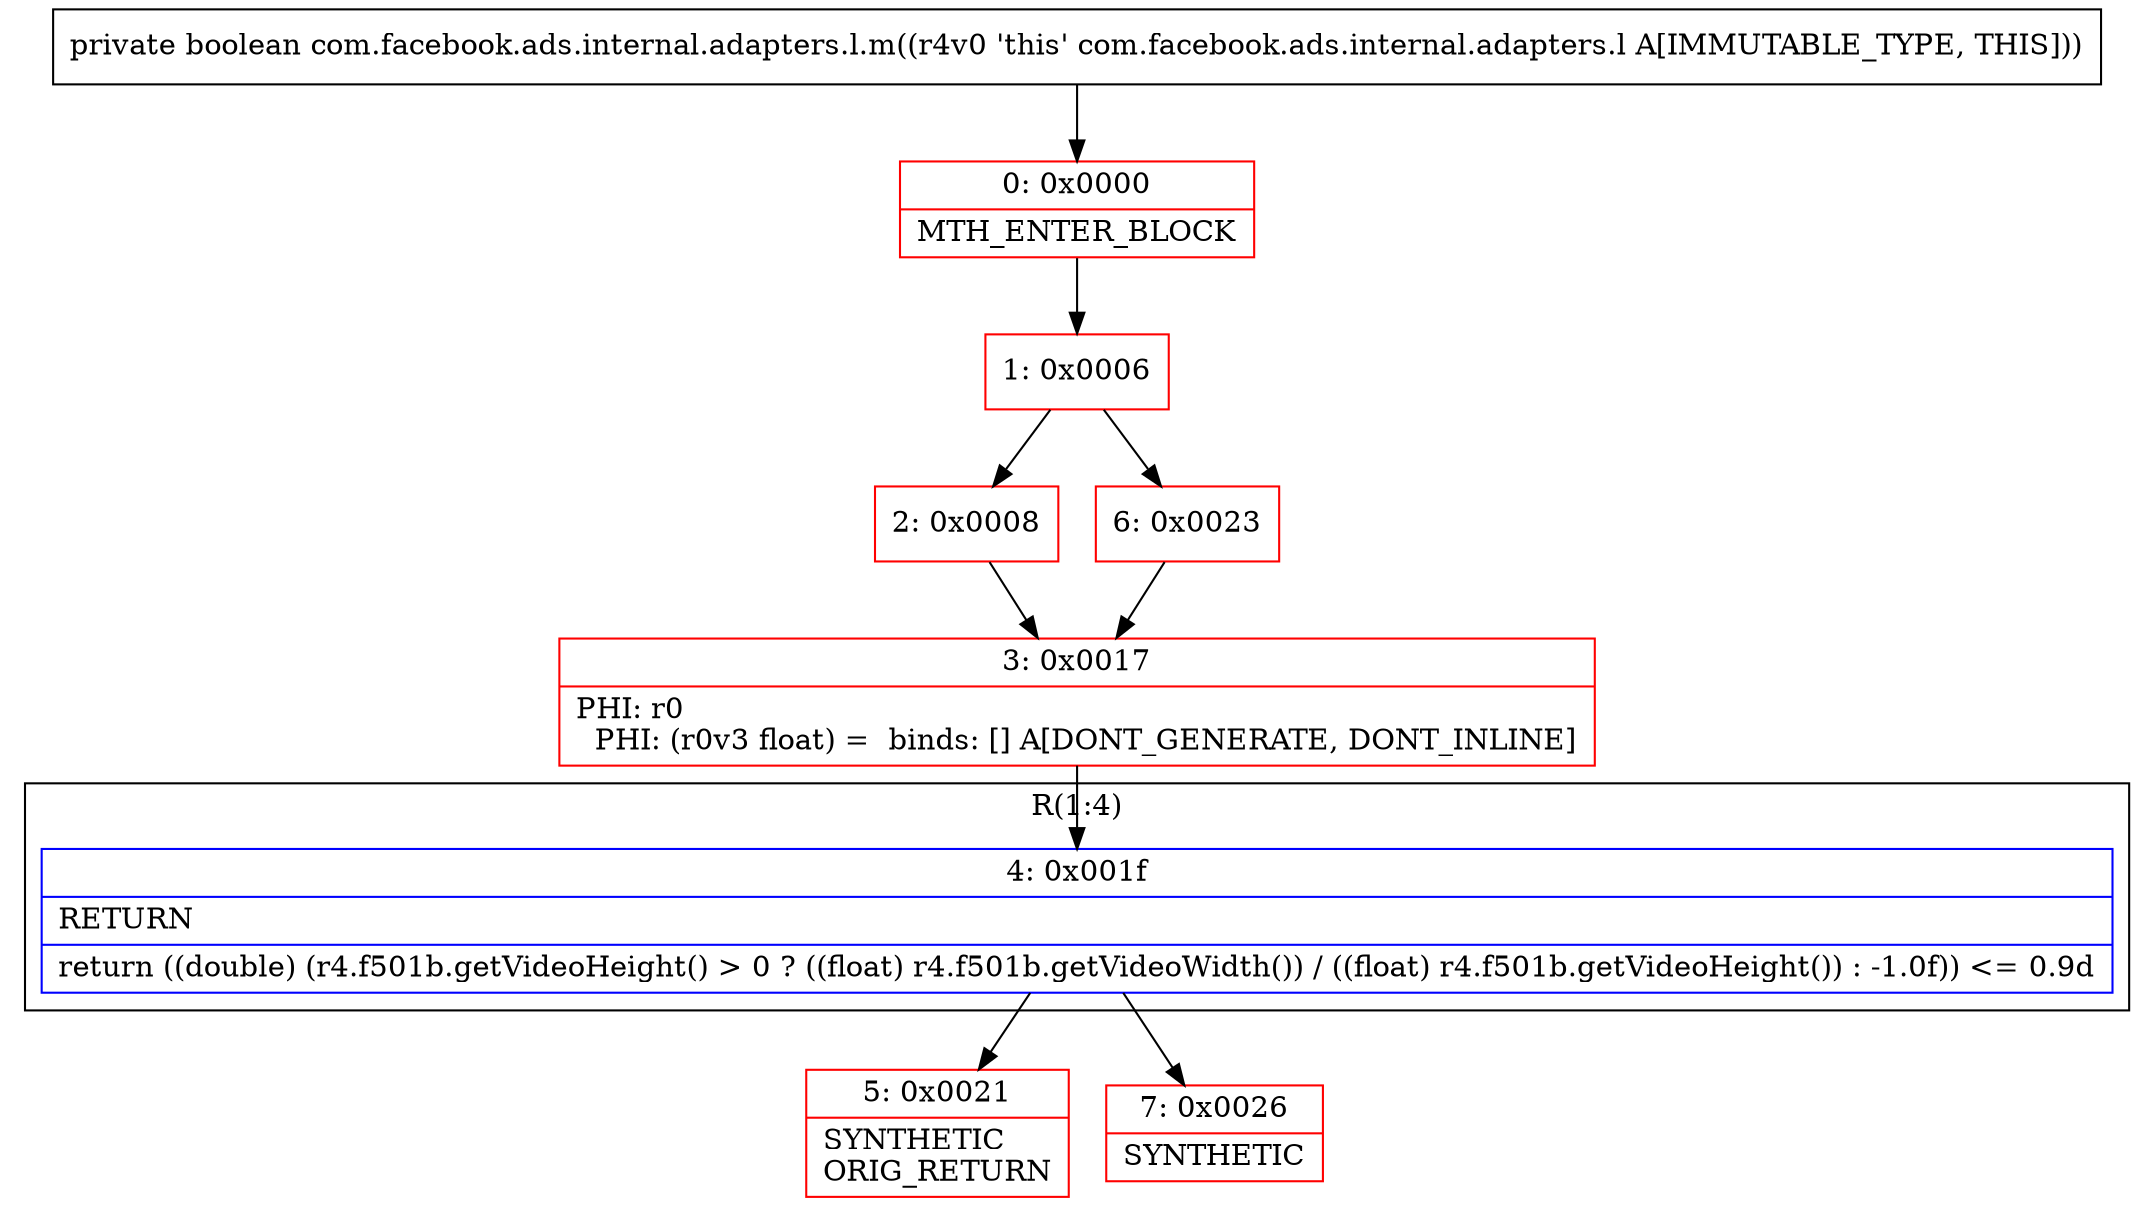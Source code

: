 digraph "CFG forcom.facebook.ads.internal.adapters.l.m()Z" {
subgraph cluster_Region_1532450019 {
label = "R(1:4)";
node [shape=record,color=blue];
Node_4 [shape=record,label="{4\:\ 0x001f|RETURN\l|return ((double) (r4.f501b.getVideoHeight() \> 0 ? ((float) r4.f501b.getVideoWidth()) \/ ((float) r4.f501b.getVideoHeight()) : \-1.0f)) \<= 0.9d\l}"];
}
Node_0 [shape=record,color=red,label="{0\:\ 0x0000|MTH_ENTER_BLOCK\l}"];
Node_1 [shape=record,color=red,label="{1\:\ 0x0006}"];
Node_2 [shape=record,color=red,label="{2\:\ 0x0008}"];
Node_3 [shape=record,color=red,label="{3\:\ 0x0017|PHI: r0 \l  PHI: (r0v3 float) =  binds: [] A[DONT_GENERATE, DONT_INLINE]\l}"];
Node_5 [shape=record,color=red,label="{5\:\ 0x0021|SYNTHETIC\lORIG_RETURN\l}"];
Node_6 [shape=record,color=red,label="{6\:\ 0x0023}"];
Node_7 [shape=record,color=red,label="{7\:\ 0x0026|SYNTHETIC\l}"];
MethodNode[shape=record,label="{private boolean com.facebook.ads.internal.adapters.l.m((r4v0 'this' com.facebook.ads.internal.adapters.l A[IMMUTABLE_TYPE, THIS])) }"];
MethodNode -> Node_0;
Node_4 -> Node_5;
Node_4 -> Node_7;
Node_0 -> Node_1;
Node_1 -> Node_2;
Node_1 -> Node_6;
Node_2 -> Node_3;
Node_3 -> Node_4;
Node_6 -> Node_3;
}

